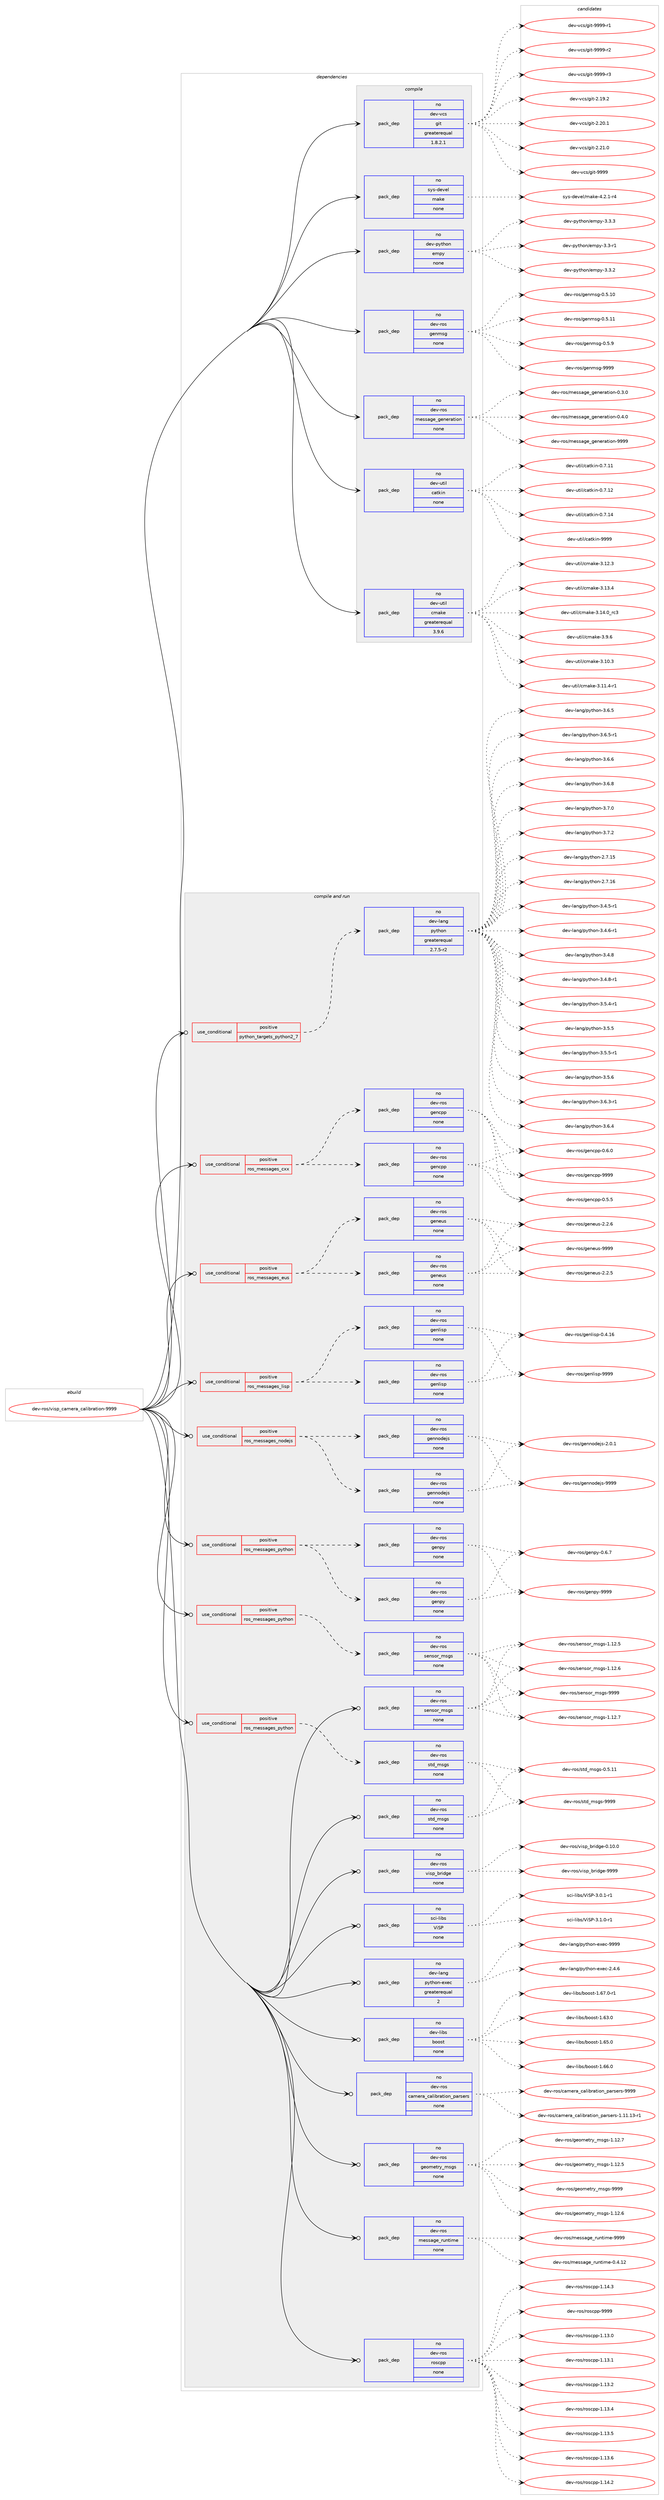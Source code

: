 digraph prolog {

# *************
# Graph options
# *************

newrank=true;
concentrate=true;
compound=true;
graph [rankdir=LR,fontname=Helvetica,fontsize=10,ranksep=1.5];#, ranksep=2.5, nodesep=0.2];
edge  [arrowhead=vee];
node  [fontname=Helvetica,fontsize=10];

# **********
# The ebuild
# **********

subgraph cluster_leftcol {
color=gray;
rank=same;
label=<<i>ebuild</i>>;
id [label="dev-ros/visp_camera_calibration-9999", color=red, width=4, href="../dev-ros/visp_camera_calibration-9999.svg"];
}

# ****************
# The dependencies
# ****************

subgraph cluster_midcol {
color=gray;
label=<<i>dependencies</i>>;
subgraph cluster_compile {
fillcolor="#eeeeee";
style=filled;
label=<<i>compile</i>>;
subgraph pack1062016 {
dependency1477286 [label=<<TABLE BORDER="0" CELLBORDER="1" CELLSPACING="0" CELLPADDING="4" WIDTH="220"><TR><TD ROWSPAN="6" CELLPADDING="30">pack_dep</TD></TR><TR><TD WIDTH="110">no</TD></TR><TR><TD>dev-python</TD></TR><TR><TD>empy</TD></TR><TR><TD>none</TD></TR><TR><TD></TD></TR></TABLE>>, shape=none, color=blue];
}
id:e -> dependency1477286:w [weight=20,style="solid",arrowhead="vee"];
subgraph pack1062017 {
dependency1477287 [label=<<TABLE BORDER="0" CELLBORDER="1" CELLSPACING="0" CELLPADDING="4" WIDTH="220"><TR><TD ROWSPAN="6" CELLPADDING="30">pack_dep</TD></TR><TR><TD WIDTH="110">no</TD></TR><TR><TD>dev-ros</TD></TR><TR><TD>genmsg</TD></TR><TR><TD>none</TD></TR><TR><TD></TD></TR></TABLE>>, shape=none, color=blue];
}
id:e -> dependency1477287:w [weight=20,style="solid",arrowhead="vee"];
subgraph pack1062018 {
dependency1477288 [label=<<TABLE BORDER="0" CELLBORDER="1" CELLSPACING="0" CELLPADDING="4" WIDTH="220"><TR><TD ROWSPAN="6" CELLPADDING="30">pack_dep</TD></TR><TR><TD WIDTH="110">no</TD></TR><TR><TD>dev-ros</TD></TR><TR><TD>message_generation</TD></TR><TR><TD>none</TD></TR><TR><TD></TD></TR></TABLE>>, shape=none, color=blue];
}
id:e -> dependency1477288:w [weight=20,style="solid",arrowhead="vee"];
subgraph pack1062019 {
dependency1477289 [label=<<TABLE BORDER="0" CELLBORDER="1" CELLSPACING="0" CELLPADDING="4" WIDTH="220"><TR><TD ROWSPAN="6" CELLPADDING="30">pack_dep</TD></TR><TR><TD WIDTH="110">no</TD></TR><TR><TD>dev-util</TD></TR><TR><TD>catkin</TD></TR><TR><TD>none</TD></TR><TR><TD></TD></TR></TABLE>>, shape=none, color=blue];
}
id:e -> dependency1477289:w [weight=20,style="solid",arrowhead="vee"];
subgraph pack1062020 {
dependency1477290 [label=<<TABLE BORDER="0" CELLBORDER="1" CELLSPACING="0" CELLPADDING="4" WIDTH="220"><TR><TD ROWSPAN="6" CELLPADDING="30">pack_dep</TD></TR><TR><TD WIDTH="110">no</TD></TR><TR><TD>dev-util</TD></TR><TR><TD>cmake</TD></TR><TR><TD>greaterequal</TD></TR><TR><TD>3.9.6</TD></TR></TABLE>>, shape=none, color=blue];
}
id:e -> dependency1477290:w [weight=20,style="solid",arrowhead="vee"];
subgraph pack1062021 {
dependency1477291 [label=<<TABLE BORDER="0" CELLBORDER="1" CELLSPACING="0" CELLPADDING="4" WIDTH="220"><TR><TD ROWSPAN="6" CELLPADDING="30">pack_dep</TD></TR><TR><TD WIDTH="110">no</TD></TR><TR><TD>dev-vcs</TD></TR><TR><TD>git</TD></TR><TR><TD>greaterequal</TD></TR><TR><TD>1.8.2.1</TD></TR></TABLE>>, shape=none, color=blue];
}
id:e -> dependency1477291:w [weight=20,style="solid",arrowhead="vee"];
subgraph pack1062022 {
dependency1477292 [label=<<TABLE BORDER="0" CELLBORDER="1" CELLSPACING="0" CELLPADDING="4" WIDTH="220"><TR><TD ROWSPAN="6" CELLPADDING="30">pack_dep</TD></TR><TR><TD WIDTH="110">no</TD></TR><TR><TD>sys-devel</TD></TR><TR><TD>make</TD></TR><TR><TD>none</TD></TR><TR><TD></TD></TR></TABLE>>, shape=none, color=blue];
}
id:e -> dependency1477292:w [weight=20,style="solid",arrowhead="vee"];
}
subgraph cluster_compileandrun {
fillcolor="#eeeeee";
style=filled;
label=<<i>compile and run</i>>;
subgraph cond391880 {
dependency1477293 [label=<<TABLE BORDER="0" CELLBORDER="1" CELLSPACING="0" CELLPADDING="4"><TR><TD ROWSPAN="3" CELLPADDING="10">use_conditional</TD></TR><TR><TD>positive</TD></TR><TR><TD>python_targets_python2_7</TD></TR></TABLE>>, shape=none, color=red];
subgraph pack1062023 {
dependency1477294 [label=<<TABLE BORDER="0" CELLBORDER="1" CELLSPACING="0" CELLPADDING="4" WIDTH="220"><TR><TD ROWSPAN="6" CELLPADDING="30">pack_dep</TD></TR><TR><TD WIDTH="110">no</TD></TR><TR><TD>dev-lang</TD></TR><TR><TD>python</TD></TR><TR><TD>greaterequal</TD></TR><TR><TD>2.7.5-r2</TD></TR></TABLE>>, shape=none, color=blue];
}
dependency1477293:e -> dependency1477294:w [weight=20,style="dashed",arrowhead="vee"];
}
id:e -> dependency1477293:w [weight=20,style="solid",arrowhead="odotvee"];
subgraph cond391881 {
dependency1477295 [label=<<TABLE BORDER="0" CELLBORDER="1" CELLSPACING="0" CELLPADDING="4"><TR><TD ROWSPAN="3" CELLPADDING="10">use_conditional</TD></TR><TR><TD>positive</TD></TR><TR><TD>ros_messages_cxx</TD></TR></TABLE>>, shape=none, color=red];
subgraph pack1062024 {
dependency1477296 [label=<<TABLE BORDER="0" CELLBORDER="1" CELLSPACING="0" CELLPADDING="4" WIDTH="220"><TR><TD ROWSPAN="6" CELLPADDING="30">pack_dep</TD></TR><TR><TD WIDTH="110">no</TD></TR><TR><TD>dev-ros</TD></TR><TR><TD>gencpp</TD></TR><TR><TD>none</TD></TR><TR><TD></TD></TR></TABLE>>, shape=none, color=blue];
}
dependency1477295:e -> dependency1477296:w [weight=20,style="dashed",arrowhead="vee"];
subgraph pack1062025 {
dependency1477297 [label=<<TABLE BORDER="0" CELLBORDER="1" CELLSPACING="0" CELLPADDING="4" WIDTH="220"><TR><TD ROWSPAN="6" CELLPADDING="30">pack_dep</TD></TR><TR><TD WIDTH="110">no</TD></TR><TR><TD>dev-ros</TD></TR><TR><TD>gencpp</TD></TR><TR><TD>none</TD></TR><TR><TD></TD></TR></TABLE>>, shape=none, color=blue];
}
dependency1477295:e -> dependency1477297:w [weight=20,style="dashed",arrowhead="vee"];
}
id:e -> dependency1477295:w [weight=20,style="solid",arrowhead="odotvee"];
subgraph cond391882 {
dependency1477298 [label=<<TABLE BORDER="0" CELLBORDER="1" CELLSPACING="0" CELLPADDING="4"><TR><TD ROWSPAN="3" CELLPADDING="10">use_conditional</TD></TR><TR><TD>positive</TD></TR><TR><TD>ros_messages_eus</TD></TR></TABLE>>, shape=none, color=red];
subgraph pack1062026 {
dependency1477299 [label=<<TABLE BORDER="0" CELLBORDER="1" CELLSPACING="0" CELLPADDING="4" WIDTH="220"><TR><TD ROWSPAN="6" CELLPADDING="30">pack_dep</TD></TR><TR><TD WIDTH="110">no</TD></TR><TR><TD>dev-ros</TD></TR><TR><TD>geneus</TD></TR><TR><TD>none</TD></TR><TR><TD></TD></TR></TABLE>>, shape=none, color=blue];
}
dependency1477298:e -> dependency1477299:w [weight=20,style="dashed",arrowhead="vee"];
subgraph pack1062027 {
dependency1477300 [label=<<TABLE BORDER="0" CELLBORDER="1" CELLSPACING="0" CELLPADDING="4" WIDTH="220"><TR><TD ROWSPAN="6" CELLPADDING="30">pack_dep</TD></TR><TR><TD WIDTH="110">no</TD></TR><TR><TD>dev-ros</TD></TR><TR><TD>geneus</TD></TR><TR><TD>none</TD></TR><TR><TD></TD></TR></TABLE>>, shape=none, color=blue];
}
dependency1477298:e -> dependency1477300:w [weight=20,style="dashed",arrowhead="vee"];
}
id:e -> dependency1477298:w [weight=20,style="solid",arrowhead="odotvee"];
subgraph cond391883 {
dependency1477301 [label=<<TABLE BORDER="0" CELLBORDER="1" CELLSPACING="0" CELLPADDING="4"><TR><TD ROWSPAN="3" CELLPADDING="10">use_conditional</TD></TR><TR><TD>positive</TD></TR><TR><TD>ros_messages_lisp</TD></TR></TABLE>>, shape=none, color=red];
subgraph pack1062028 {
dependency1477302 [label=<<TABLE BORDER="0" CELLBORDER="1" CELLSPACING="0" CELLPADDING="4" WIDTH="220"><TR><TD ROWSPAN="6" CELLPADDING="30">pack_dep</TD></TR><TR><TD WIDTH="110">no</TD></TR><TR><TD>dev-ros</TD></TR><TR><TD>genlisp</TD></TR><TR><TD>none</TD></TR><TR><TD></TD></TR></TABLE>>, shape=none, color=blue];
}
dependency1477301:e -> dependency1477302:w [weight=20,style="dashed",arrowhead="vee"];
subgraph pack1062029 {
dependency1477303 [label=<<TABLE BORDER="0" CELLBORDER="1" CELLSPACING="0" CELLPADDING="4" WIDTH="220"><TR><TD ROWSPAN="6" CELLPADDING="30">pack_dep</TD></TR><TR><TD WIDTH="110">no</TD></TR><TR><TD>dev-ros</TD></TR><TR><TD>genlisp</TD></TR><TR><TD>none</TD></TR><TR><TD></TD></TR></TABLE>>, shape=none, color=blue];
}
dependency1477301:e -> dependency1477303:w [weight=20,style="dashed",arrowhead="vee"];
}
id:e -> dependency1477301:w [weight=20,style="solid",arrowhead="odotvee"];
subgraph cond391884 {
dependency1477304 [label=<<TABLE BORDER="0" CELLBORDER="1" CELLSPACING="0" CELLPADDING="4"><TR><TD ROWSPAN="3" CELLPADDING="10">use_conditional</TD></TR><TR><TD>positive</TD></TR><TR><TD>ros_messages_nodejs</TD></TR></TABLE>>, shape=none, color=red];
subgraph pack1062030 {
dependency1477305 [label=<<TABLE BORDER="0" CELLBORDER="1" CELLSPACING="0" CELLPADDING="4" WIDTH="220"><TR><TD ROWSPAN="6" CELLPADDING="30">pack_dep</TD></TR><TR><TD WIDTH="110">no</TD></TR><TR><TD>dev-ros</TD></TR><TR><TD>gennodejs</TD></TR><TR><TD>none</TD></TR><TR><TD></TD></TR></TABLE>>, shape=none, color=blue];
}
dependency1477304:e -> dependency1477305:w [weight=20,style="dashed",arrowhead="vee"];
subgraph pack1062031 {
dependency1477306 [label=<<TABLE BORDER="0" CELLBORDER="1" CELLSPACING="0" CELLPADDING="4" WIDTH="220"><TR><TD ROWSPAN="6" CELLPADDING="30">pack_dep</TD></TR><TR><TD WIDTH="110">no</TD></TR><TR><TD>dev-ros</TD></TR><TR><TD>gennodejs</TD></TR><TR><TD>none</TD></TR><TR><TD></TD></TR></TABLE>>, shape=none, color=blue];
}
dependency1477304:e -> dependency1477306:w [weight=20,style="dashed",arrowhead="vee"];
}
id:e -> dependency1477304:w [weight=20,style="solid",arrowhead="odotvee"];
subgraph cond391885 {
dependency1477307 [label=<<TABLE BORDER="0" CELLBORDER="1" CELLSPACING="0" CELLPADDING="4"><TR><TD ROWSPAN="3" CELLPADDING="10">use_conditional</TD></TR><TR><TD>positive</TD></TR><TR><TD>ros_messages_python</TD></TR></TABLE>>, shape=none, color=red];
subgraph pack1062032 {
dependency1477308 [label=<<TABLE BORDER="0" CELLBORDER="1" CELLSPACING="0" CELLPADDING="4" WIDTH="220"><TR><TD ROWSPAN="6" CELLPADDING="30">pack_dep</TD></TR><TR><TD WIDTH="110">no</TD></TR><TR><TD>dev-ros</TD></TR><TR><TD>genpy</TD></TR><TR><TD>none</TD></TR><TR><TD></TD></TR></TABLE>>, shape=none, color=blue];
}
dependency1477307:e -> dependency1477308:w [weight=20,style="dashed",arrowhead="vee"];
subgraph pack1062033 {
dependency1477309 [label=<<TABLE BORDER="0" CELLBORDER="1" CELLSPACING="0" CELLPADDING="4" WIDTH="220"><TR><TD ROWSPAN="6" CELLPADDING="30">pack_dep</TD></TR><TR><TD WIDTH="110">no</TD></TR><TR><TD>dev-ros</TD></TR><TR><TD>genpy</TD></TR><TR><TD>none</TD></TR><TR><TD></TD></TR></TABLE>>, shape=none, color=blue];
}
dependency1477307:e -> dependency1477309:w [weight=20,style="dashed",arrowhead="vee"];
}
id:e -> dependency1477307:w [weight=20,style="solid",arrowhead="odotvee"];
subgraph cond391886 {
dependency1477310 [label=<<TABLE BORDER="0" CELLBORDER="1" CELLSPACING="0" CELLPADDING="4"><TR><TD ROWSPAN="3" CELLPADDING="10">use_conditional</TD></TR><TR><TD>positive</TD></TR><TR><TD>ros_messages_python</TD></TR></TABLE>>, shape=none, color=red];
subgraph pack1062034 {
dependency1477311 [label=<<TABLE BORDER="0" CELLBORDER="1" CELLSPACING="0" CELLPADDING="4" WIDTH="220"><TR><TD ROWSPAN="6" CELLPADDING="30">pack_dep</TD></TR><TR><TD WIDTH="110">no</TD></TR><TR><TD>dev-ros</TD></TR><TR><TD>sensor_msgs</TD></TR><TR><TD>none</TD></TR><TR><TD></TD></TR></TABLE>>, shape=none, color=blue];
}
dependency1477310:e -> dependency1477311:w [weight=20,style="dashed",arrowhead="vee"];
}
id:e -> dependency1477310:w [weight=20,style="solid",arrowhead="odotvee"];
subgraph cond391887 {
dependency1477312 [label=<<TABLE BORDER="0" CELLBORDER="1" CELLSPACING="0" CELLPADDING="4"><TR><TD ROWSPAN="3" CELLPADDING="10">use_conditional</TD></TR><TR><TD>positive</TD></TR><TR><TD>ros_messages_python</TD></TR></TABLE>>, shape=none, color=red];
subgraph pack1062035 {
dependency1477313 [label=<<TABLE BORDER="0" CELLBORDER="1" CELLSPACING="0" CELLPADDING="4" WIDTH="220"><TR><TD ROWSPAN="6" CELLPADDING="30">pack_dep</TD></TR><TR><TD WIDTH="110">no</TD></TR><TR><TD>dev-ros</TD></TR><TR><TD>std_msgs</TD></TR><TR><TD>none</TD></TR><TR><TD></TD></TR></TABLE>>, shape=none, color=blue];
}
dependency1477312:e -> dependency1477313:w [weight=20,style="dashed",arrowhead="vee"];
}
id:e -> dependency1477312:w [weight=20,style="solid",arrowhead="odotvee"];
subgraph pack1062036 {
dependency1477314 [label=<<TABLE BORDER="0" CELLBORDER="1" CELLSPACING="0" CELLPADDING="4" WIDTH="220"><TR><TD ROWSPAN="6" CELLPADDING="30">pack_dep</TD></TR><TR><TD WIDTH="110">no</TD></TR><TR><TD>dev-lang</TD></TR><TR><TD>python-exec</TD></TR><TR><TD>greaterequal</TD></TR><TR><TD>2</TD></TR></TABLE>>, shape=none, color=blue];
}
id:e -> dependency1477314:w [weight=20,style="solid",arrowhead="odotvee"];
subgraph pack1062037 {
dependency1477315 [label=<<TABLE BORDER="0" CELLBORDER="1" CELLSPACING="0" CELLPADDING="4" WIDTH="220"><TR><TD ROWSPAN="6" CELLPADDING="30">pack_dep</TD></TR><TR><TD WIDTH="110">no</TD></TR><TR><TD>dev-libs</TD></TR><TR><TD>boost</TD></TR><TR><TD>none</TD></TR><TR><TD></TD></TR></TABLE>>, shape=none, color=blue];
}
id:e -> dependency1477315:w [weight=20,style="solid",arrowhead="odotvee"];
subgraph pack1062038 {
dependency1477316 [label=<<TABLE BORDER="0" CELLBORDER="1" CELLSPACING="0" CELLPADDING="4" WIDTH="220"><TR><TD ROWSPAN="6" CELLPADDING="30">pack_dep</TD></TR><TR><TD WIDTH="110">no</TD></TR><TR><TD>dev-ros</TD></TR><TR><TD>camera_calibration_parsers</TD></TR><TR><TD>none</TD></TR><TR><TD></TD></TR></TABLE>>, shape=none, color=blue];
}
id:e -> dependency1477316:w [weight=20,style="solid",arrowhead="odotvee"];
subgraph pack1062039 {
dependency1477317 [label=<<TABLE BORDER="0" CELLBORDER="1" CELLSPACING="0" CELLPADDING="4" WIDTH="220"><TR><TD ROWSPAN="6" CELLPADDING="30">pack_dep</TD></TR><TR><TD WIDTH="110">no</TD></TR><TR><TD>dev-ros</TD></TR><TR><TD>geometry_msgs</TD></TR><TR><TD>none</TD></TR><TR><TD></TD></TR></TABLE>>, shape=none, color=blue];
}
id:e -> dependency1477317:w [weight=20,style="solid",arrowhead="odotvee"];
subgraph pack1062040 {
dependency1477318 [label=<<TABLE BORDER="0" CELLBORDER="1" CELLSPACING="0" CELLPADDING="4" WIDTH="220"><TR><TD ROWSPAN="6" CELLPADDING="30">pack_dep</TD></TR><TR><TD WIDTH="110">no</TD></TR><TR><TD>dev-ros</TD></TR><TR><TD>message_runtime</TD></TR><TR><TD>none</TD></TR><TR><TD></TD></TR></TABLE>>, shape=none, color=blue];
}
id:e -> dependency1477318:w [weight=20,style="solid",arrowhead="odotvee"];
subgraph pack1062041 {
dependency1477319 [label=<<TABLE BORDER="0" CELLBORDER="1" CELLSPACING="0" CELLPADDING="4" WIDTH="220"><TR><TD ROWSPAN="6" CELLPADDING="30">pack_dep</TD></TR><TR><TD WIDTH="110">no</TD></TR><TR><TD>dev-ros</TD></TR><TR><TD>roscpp</TD></TR><TR><TD>none</TD></TR><TR><TD></TD></TR></TABLE>>, shape=none, color=blue];
}
id:e -> dependency1477319:w [weight=20,style="solid",arrowhead="odotvee"];
subgraph pack1062042 {
dependency1477320 [label=<<TABLE BORDER="0" CELLBORDER="1" CELLSPACING="0" CELLPADDING="4" WIDTH="220"><TR><TD ROWSPAN="6" CELLPADDING="30">pack_dep</TD></TR><TR><TD WIDTH="110">no</TD></TR><TR><TD>dev-ros</TD></TR><TR><TD>sensor_msgs</TD></TR><TR><TD>none</TD></TR><TR><TD></TD></TR></TABLE>>, shape=none, color=blue];
}
id:e -> dependency1477320:w [weight=20,style="solid",arrowhead="odotvee"];
subgraph pack1062043 {
dependency1477321 [label=<<TABLE BORDER="0" CELLBORDER="1" CELLSPACING="0" CELLPADDING="4" WIDTH="220"><TR><TD ROWSPAN="6" CELLPADDING="30">pack_dep</TD></TR><TR><TD WIDTH="110">no</TD></TR><TR><TD>dev-ros</TD></TR><TR><TD>std_msgs</TD></TR><TR><TD>none</TD></TR><TR><TD></TD></TR></TABLE>>, shape=none, color=blue];
}
id:e -> dependency1477321:w [weight=20,style="solid",arrowhead="odotvee"];
subgraph pack1062044 {
dependency1477322 [label=<<TABLE BORDER="0" CELLBORDER="1" CELLSPACING="0" CELLPADDING="4" WIDTH="220"><TR><TD ROWSPAN="6" CELLPADDING="30">pack_dep</TD></TR><TR><TD WIDTH="110">no</TD></TR><TR><TD>dev-ros</TD></TR><TR><TD>visp_bridge</TD></TR><TR><TD>none</TD></TR><TR><TD></TD></TR></TABLE>>, shape=none, color=blue];
}
id:e -> dependency1477322:w [weight=20,style="solid",arrowhead="odotvee"];
subgraph pack1062045 {
dependency1477323 [label=<<TABLE BORDER="0" CELLBORDER="1" CELLSPACING="0" CELLPADDING="4" WIDTH="220"><TR><TD ROWSPAN="6" CELLPADDING="30">pack_dep</TD></TR><TR><TD WIDTH="110">no</TD></TR><TR><TD>sci-libs</TD></TR><TR><TD>ViSP</TD></TR><TR><TD>none</TD></TR><TR><TD></TD></TR></TABLE>>, shape=none, color=blue];
}
id:e -> dependency1477323:w [weight=20,style="solid",arrowhead="odotvee"];
}
subgraph cluster_run {
fillcolor="#eeeeee";
style=filled;
label=<<i>run</i>>;
}
}

# **************
# The candidates
# **************

subgraph cluster_choices {
rank=same;
color=gray;
label=<<i>candidates</i>>;

subgraph choice1062016 {
color=black;
nodesep=1;
choice1001011184511212111610411111047101109112121455146514511449 [label="dev-python/empy-3.3-r1", color=red, width=4,href="../dev-python/empy-3.3-r1.svg"];
choice1001011184511212111610411111047101109112121455146514650 [label="dev-python/empy-3.3.2", color=red, width=4,href="../dev-python/empy-3.3.2.svg"];
choice1001011184511212111610411111047101109112121455146514651 [label="dev-python/empy-3.3.3", color=red, width=4,href="../dev-python/empy-3.3.3.svg"];
dependency1477286:e -> choice1001011184511212111610411111047101109112121455146514511449:w [style=dotted,weight="100"];
dependency1477286:e -> choice1001011184511212111610411111047101109112121455146514650:w [style=dotted,weight="100"];
dependency1477286:e -> choice1001011184511212111610411111047101109112121455146514651:w [style=dotted,weight="100"];
}
subgraph choice1062017 {
color=black;
nodesep=1;
choice100101118451141111154710310111010911510345484653464948 [label="dev-ros/genmsg-0.5.10", color=red, width=4,href="../dev-ros/genmsg-0.5.10.svg"];
choice100101118451141111154710310111010911510345484653464949 [label="dev-ros/genmsg-0.5.11", color=red, width=4,href="../dev-ros/genmsg-0.5.11.svg"];
choice1001011184511411111547103101110109115103454846534657 [label="dev-ros/genmsg-0.5.9", color=red, width=4,href="../dev-ros/genmsg-0.5.9.svg"];
choice10010111845114111115471031011101091151034557575757 [label="dev-ros/genmsg-9999", color=red, width=4,href="../dev-ros/genmsg-9999.svg"];
dependency1477287:e -> choice100101118451141111154710310111010911510345484653464948:w [style=dotted,weight="100"];
dependency1477287:e -> choice100101118451141111154710310111010911510345484653464949:w [style=dotted,weight="100"];
dependency1477287:e -> choice1001011184511411111547103101110109115103454846534657:w [style=dotted,weight="100"];
dependency1477287:e -> choice10010111845114111115471031011101091151034557575757:w [style=dotted,weight="100"];
}
subgraph choice1062018 {
color=black;
nodesep=1;
choice1001011184511411111547109101115115971031019510310111010111497116105111110454846514648 [label="dev-ros/message_generation-0.3.0", color=red, width=4,href="../dev-ros/message_generation-0.3.0.svg"];
choice1001011184511411111547109101115115971031019510310111010111497116105111110454846524648 [label="dev-ros/message_generation-0.4.0", color=red, width=4,href="../dev-ros/message_generation-0.4.0.svg"];
choice10010111845114111115471091011151159710310195103101110101114971161051111104557575757 [label="dev-ros/message_generation-9999", color=red, width=4,href="../dev-ros/message_generation-9999.svg"];
dependency1477288:e -> choice1001011184511411111547109101115115971031019510310111010111497116105111110454846514648:w [style=dotted,weight="100"];
dependency1477288:e -> choice1001011184511411111547109101115115971031019510310111010111497116105111110454846524648:w [style=dotted,weight="100"];
dependency1477288:e -> choice10010111845114111115471091011151159710310195103101110101114971161051111104557575757:w [style=dotted,weight="100"];
}
subgraph choice1062019 {
color=black;
nodesep=1;
choice1001011184511711610510847999711610710511045484655464949 [label="dev-util/catkin-0.7.11", color=red, width=4,href="../dev-util/catkin-0.7.11.svg"];
choice1001011184511711610510847999711610710511045484655464950 [label="dev-util/catkin-0.7.12", color=red, width=4,href="../dev-util/catkin-0.7.12.svg"];
choice1001011184511711610510847999711610710511045484655464952 [label="dev-util/catkin-0.7.14", color=red, width=4,href="../dev-util/catkin-0.7.14.svg"];
choice100101118451171161051084799971161071051104557575757 [label="dev-util/catkin-9999", color=red, width=4,href="../dev-util/catkin-9999.svg"];
dependency1477289:e -> choice1001011184511711610510847999711610710511045484655464949:w [style=dotted,weight="100"];
dependency1477289:e -> choice1001011184511711610510847999711610710511045484655464950:w [style=dotted,weight="100"];
dependency1477289:e -> choice1001011184511711610510847999711610710511045484655464952:w [style=dotted,weight="100"];
dependency1477289:e -> choice100101118451171161051084799971161071051104557575757:w [style=dotted,weight="100"];
}
subgraph choice1062020 {
color=black;
nodesep=1;
choice1001011184511711610510847991099710710145514649484651 [label="dev-util/cmake-3.10.3", color=red, width=4,href="../dev-util/cmake-3.10.3.svg"];
choice10010111845117116105108479910997107101455146494946524511449 [label="dev-util/cmake-3.11.4-r1", color=red, width=4,href="../dev-util/cmake-3.11.4-r1.svg"];
choice1001011184511711610510847991099710710145514649504651 [label="dev-util/cmake-3.12.3", color=red, width=4,href="../dev-util/cmake-3.12.3.svg"];
choice1001011184511711610510847991099710710145514649514652 [label="dev-util/cmake-3.13.4", color=red, width=4,href="../dev-util/cmake-3.13.4.svg"];
choice1001011184511711610510847991099710710145514649524648951149951 [label="dev-util/cmake-3.14.0_rc3", color=red, width=4,href="../dev-util/cmake-3.14.0_rc3.svg"];
choice10010111845117116105108479910997107101455146574654 [label="dev-util/cmake-3.9.6", color=red, width=4,href="../dev-util/cmake-3.9.6.svg"];
dependency1477290:e -> choice1001011184511711610510847991099710710145514649484651:w [style=dotted,weight="100"];
dependency1477290:e -> choice10010111845117116105108479910997107101455146494946524511449:w [style=dotted,weight="100"];
dependency1477290:e -> choice1001011184511711610510847991099710710145514649504651:w [style=dotted,weight="100"];
dependency1477290:e -> choice1001011184511711610510847991099710710145514649514652:w [style=dotted,weight="100"];
dependency1477290:e -> choice1001011184511711610510847991099710710145514649524648951149951:w [style=dotted,weight="100"];
dependency1477290:e -> choice10010111845117116105108479910997107101455146574654:w [style=dotted,weight="100"];
}
subgraph choice1062021 {
color=black;
nodesep=1;
choice10010111845118991154710310511645504649574650 [label="dev-vcs/git-2.19.2", color=red, width=4,href="../dev-vcs/git-2.19.2.svg"];
choice10010111845118991154710310511645504650484649 [label="dev-vcs/git-2.20.1", color=red, width=4,href="../dev-vcs/git-2.20.1.svg"];
choice10010111845118991154710310511645504650494648 [label="dev-vcs/git-2.21.0", color=red, width=4,href="../dev-vcs/git-2.21.0.svg"];
choice1001011184511899115471031051164557575757 [label="dev-vcs/git-9999", color=red, width=4,href="../dev-vcs/git-9999.svg"];
choice10010111845118991154710310511645575757574511449 [label="dev-vcs/git-9999-r1", color=red, width=4,href="../dev-vcs/git-9999-r1.svg"];
choice10010111845118991154710310511645575757574511450 [label="dev-vcs/git-9999-r2", color=red, width=4,href="../dev-vcs/git-9999-r2.svg"];
choice10010111845118991154710310511645575757574511451 [label="dev-vcs/git-9999-r3", color=red, width=4,href="../dev-vcs/git-9999-r3.svg"];
dependency1477291:e -> choice10010111845118991154710310511645504649574650:w [style=dotted,weight="100"];
dependency1477291:e -> choice10010111845118991154710310511645504650484649:w [style=dotted,weight="100"];
dependency1477291:e -> choice10010111845118991154710310511645504650494648:w [style=dotted,weight="100"];
dependency1477291:e -> choice1001011184511899115471031051164557575757:w [style=dotted,weight="100"];
dependency1477291:e -> choice10010111845118991154710310511645575757574511449:w [style=dotted,weight="100"];
dependency1477291:e -> choice10010111845118991154710310511645575757574511450:w [style=dotted,weight="100"];
dependency1477291:e -> choice10010111845118991154710310511645575757574511451:w [style=dotted,weight="100"];
}
subgraph choice1062022 {
color=black;
nodesep=1;
choice1151211154510010111810110847109971071014552465046494511452 [label="sys-devel/make-4.2.1-r4", color=red, width=4,href="../sys-devel/make-4.2.1-r4.svg"];
dependency1477292:e -> choice1151211154510010111810110847109971071014552465046494511452:w [style=dotted,weight="100"];
}
subgraph choice1062023 {
color=black;
nodesep=1;
choice10010111845108971101034711212111610411111045504655464953 [label="dev-lang/python-2.7.15", color=red, width=4,href="../dev-lang/python-2.7.15.svg"];
choice10010111845108971101034711212111610411111045504655464954 [label="dev-lang/python-2.7.16", color=red, width=4,href="../dev-lang/python-2.7.16.svg"];
choice1001011184510897110103471121211161041111104551465246534511449 [label="dev-lang/python-3.4.5-r1", color=red, width=4,href="../dev-lang/python-3.4.5-r1.svg"];
choice1001011184510897110103471121211161041111104551465246544511449 [label="dev-lang/python-3.4.6-r1", color=red, width=4,href="../dev-lang/python-3.4.6-r1.svg"];
choice100101118451089711010347112121116104111110455146524656 [label="dev-lang/python-3.4.8", color=red, width=4,href="../dev-lang/python-3.4.8.svg"];
choice1001011184510897110103471121211161041111104551465246564511449 [label="dev-lang/python-3.4.8-r1", color=red, width=4,href="../dev-lang/python-3.4.8-r1.svg"];
choice1001011184510897110103471121211161041111104551465346524511449 [label="dev-lang/python-3.5.4-r1", color=red, width=4,href="../dev-lang/python-3.5.4-r1.svg"];
choice100101118451089711010347112121116104111110455146534653 [label="dev-lang/python-3.5.5", color=red, width=4,href="../dev-lang/python-3.5.5.svg"];
choice1001011184510897110103471121211161041111104551465346534511449 [label="dev-lang/python-3.5.5-r1", color=red, width=4,href="../dev-lang/python-3.5.5-r1.svg"];
choice100101118451089711010347112121116104111110455146534654 [label="dev-lang/python-3.5.6", color=red, width=4,href="../dev-lang/python-3.5.6.svg"];
choice1001011184510897110103471121211161041111104551465446514511449 [label="dev-lang/python-3.6.3-r1", color=red, width=4,href="../dev-lang/python-3.6.3-r1.svg"];
choice100101118451089711010347112121116104111110455146544652 [label="dev-lang/python-3.6.4", color=red, width=4,href="../dev-lang/python-3.6.4.svg"];
choice100101118451089711010347112121116104111110455146544653 [label="dev-lang/python-3.6.5", color=red, width=4,href="../dev-lang/python-3.6.5.svg"];
choice1001011184510897110103471121211161041111104551465446534511449 [label="dev-lang/python-3.6.5-r1", color=red, width=4,href="../dev-lang/python-3.6.5-r1.svg"];
choice100101118451089711010347112121116104111110455146544654 [label="dev-lang/python-3.6.6", color=red, width=4,href="../dev-lang/python-3.6.6.svg"];
choice100101118451089711010347112121116104111110455146544656 [label="dev-lang/python-3.6.8", color=red, width=4,href="../dev-lang/python-3.6.8.svg"];
choice100101118451089711010347112121116104111110455146554648 [label="dev-lang/python-3.7.0", color=red, width=4,href="../dev-lang/python-3.7.0.svg"];
choice100101118451089711010347112121116104111110455146554650 [label="dev-lang/python-3.7.2", color=red, width=4,href="../dev-lang/python-3.7.2.svg"];
dependency1477294:e -> choice10010111845108971101034711212111610411111045504655464953:w [style=dotted,weight="100"];
dependency1477294:e -> choice10010111845108971101034711212111610411111045504655464954:w [style=dotted,weight="100"];
dependency1477294:e -> choice1001011184510897110103471121211161041111104551465246534511449:w [style=dotted,weight="100"];
dependency1477294:e -> choice1001011184510897110103471121211161041111104551465246544511449:w [style=dotted,weight="100"];
dependency1477294:e -> choice100101118451089711010347112121116104111110455146524656:w [style=dotted,weight="100"];
dependency1477294:e -> choice1001011184510897110103471121211161041111104551465246564511449:w [style=dotted,weight="100"];
dependency1477294:e -> choice1001011184510897110103471121211161041111104551465346524511449:w [style=dotted,weight="100"];
dependency1477294:e -> choice100101118451089711010347112121116104111110455146534653:w [style=dotted,weight="100"];
dependency1477294:e -> choice1001011184510897110103471121211161041111104551465346534511449:w [style=dotted,weight="100"];
dependency1477294:e -> choice100101118451089711010347112121116104111110455146534654:w [style=dotted,weight="100"];
dependency1477294:e -> choice1001011184510897110103471121211161041111104551465446514511449:w [style=dotted,weight="100"];
dependency1477294:e -> choice100101118451089711010347112121116104111110455146544652:w [style=dotted,weight="100"];
dependency1477294:e -> choice100101118451089711010347112121116104111110455146544653:w [style=dotted,weight="100"];
dependency1477294:e -> choice1001011184510897110103471121211161041111104551465446534511449:w [style=dotted,weight="100"];
dependency1477294:e -> choice100101118451089711010347112121116104111110455146544654:w [style=dotted,weight="100"];
dependency1477294:e -> choice100101118451089711010347112121116104111110455146544656:w [style=dotted,weight="100"];
dependency1477294:e -> choice100101118451089711010347112121116104111110455146554648:w [style=dotted,weight="100"];
dependency1477294:e -> choice100101118451089711010347112121116104111110455146554650:w [style=dotted,weight="100"];
}
subgraph choice1062024 {
color=black;
nodesep=1;
choice100101118451141111154710310111099112112454846534653 [label="dev-ros/gencpp-0.5.5", color=red, width=4,href="../dev-ros/gencpp-0.5.5.svg"];
choice100101118451141111154710310111099112112454846544648 [label="dev-ros/gencpp-0.6.0", color=red, width=4,href="../dev-ros/gencpp-0.6.0.svg"];
choice1001011184511411111547103101110991121124557575757 [label="dev-ros/gencpp-9999", color=red, width=4,href="../dev-ros/gencpp-9999.svg"];
dependency1477296:e -> choice100101118451141111154710310111099112112454846534653:w [style=dotted,weight="100"];
dependency1477296:e -> choice100101118451141111154710310111099112112454846544648:w [style=dotted,weight="100"];
dependency1477296:e -> choice1001011184511411111547103101110991121124557575757:w [style=dotted,weight="100"];
}
subgraph choice1062025 {
color=black;
nodesep=1;
choice100101118451141111154710310111099112112454846534653 [label="dev-ros/gencpp-0.5.5", color=red, width=4,href="../dev-ros/gencpp-0.5.5.svg"];
choice100101118451141111154710310111099112112454846544648 [label="dev-ros/gencpp-0.6.0", color=red, width=4,href="../dev-ros/gencpp-0.6.0.svg"];
choice1001011184511411111547103101110991121124557575757 [label="dev-ros/gencpp-9999", color=red, width=4,href="../dev-ros/gencpp-9999.svg"];
dependency1477297:e -> choice100101118451141111154710310111099112112454846534653:w [style=dotted,weight="100"];
dependency1477297:e -> choice100101118451141111154710310111099112112454846544648:w [style=dotted,weight="100"];
dependency1477297:e -> choice1001011184511411111547103101110991121124557575757:w [style=dotted,weight="100"];
}
subgraph choice1062026 {
color=black;
nodesep=1;
choice1001011184511411111547103101110101117115455046504653 [label="dev-ros/geneus-2.2.5", color=red, width=4,href="../dev-ros/geneus-2.2.5.svg"];
choice1001011184511411111547103101110101117115455046504654 [label="dev-ros/geneus-2.2.6", color=red, width=4,href="../dev-ros/geneus-2.2.6.svg"];
choice10010111845114111115471031011101011171154557575757 [label="dev-ros/geneus-9999", color=red, width=4,href="../dev-ros/geneus-9999.svg"];
dependency1477299:e -> choice1001011184511411111547103101110101117115455046504653:w [style=dotted,weight="100"];
dependency1477299:e -> choice1001011184511411111547103101110101117115455046504654:w [style=dotted,weight="100"];
dependency1477299:e -> choice10010111845114111115471031011101011171154557575757:w [style=dotted,weight="100"];
}
subgraph choice1062027 {
color=black;
nodesep=1;
choice1001011184511411111547103101110101117115455046504653 [label="dev-ros/geneus-2.2.5", color=red, width=4,href="../dev-ros/geneus-2.2.5.svg"];
choice1001011184511411111547103101110101117115455046504654 [label="dev-ros/geneus-2.2.6", color=red, width=4,href="../dev-ros/geneus-2.2.6.svg"];
choice10010111845114111115471031011101011171154557575757 [label="dev-ros/geneus-9999", color=red, width=4,href="../dev-ros/geneus-9999.svg"];
dependency1477300:e -> choice1001011184511411111547103101110101117115455046504653:w [style=dotted,weight="100"];
dependency1477300:e -> choice1001011184511411111547103101110101117115455046504654:w [style=dotted,weight="100"];
dependency1477300:e -> choice10010111845114111115471031011101011171154557575757:w [style=dotted,weight="100"];
}
subgraph choice1062028 {
color=black;
nodesep=1;
choice100101118451141111154710310111010810511511245484652464954 [label="dev-ros/genlisp-0.4.16", color=red, width=4,href="../dev-ros/genlisp-0.4.16.svg"];
choice10010111845114111115471031011101081051151124557575757 [label="dev-ros/genlisp-9999", color=red, width=4,href="../dev-ros/genlisp-9999.svg"];
dependency1477302:e -> choice100101118451141111154710310111010810511511245484652464954:w [style=dotted,weight="100"];
dependency1477302:e -> choice10010111845114111115471031011101081051151124557575757:w [style=dotted,weight="100"];
}
subgraph choice1062029 {
color=black;
nodesep=1;
choice100101118451141111154710310111010810511511245484652464954 [label="dev-ros/genlisp-0.4.16", color=red, width=4,href="../dev-ros/genlisp-0.4.16.svg"];
choice10010111845114111115471031011101081051151124557575757 [label="dev-ros/genlisp-9999", color=red, width=4,href="../dev-ros/genlisp-9999.svg"];
dependency1477303:e -> choice100101118451141111154710310111010810511511245484652464954:w [style=dotted,weight="100"];
dependency1477303:e -> choice10010111845114111115471031011101081051151124557575757:w [style=dotted,weight="100"];
}
subgraph choice1062030 {
color=black;
nodesep=1;
choice1001011184511411111547103101110110111100101106115455046484649 [label="dev-ros/gennodejs-2.0.1", color=red, width=4,href="../dev-ros/gennodejs-2.0.1.svg"];
choice10010111845114111115471031011101101111001011061154557575757 [label="dev-ros/gennodejs-9999", color=red, width=4,href="../dev-ros/gennodejs-9999.svg"];
dependency1477305:e -> choice1001011184511411111547103101110110111100101106115455046484649:w [style=dotted,weight="100"];
dependency1477305:e -> choice10010111845114111115471031011101101111001011061154557575757:w [style=dotted,weight="100"];
}
subgraph choice1062031 {
color=black;
nodesep=1;
choice1001011184511411111547103101110110111100101106115455046484649 [label="dev-ros/gennodejs-2.0.1", color=red, width=4,href="../dev-ros/gennodejs-2.0.1.svg"];
choice10010111845114111115471031011101101111001011061154557575757 [label="dev-ros/gennodejs-9999", color=red, width=4,href="../dev-ros/gennodejs-9999.svg"];
dependency1477306:e -> choice1001011184511411111547103101110110111100101106115455046484649:w [style=dotted,weight="100"];
dependency1477306:e -> choice10010111845114111115471031011101101111001011061154557575757:w [style=dotted,weight="100"];
}
subgraph choice1062032 {
color=black;
nodesep=1;
choice1001011184511411111547103101110112121454846544655 [label="dev-ros/genpy-0.6.7", color=red, width=4,href="../dev-ros/genpy-0.6.7.svg"];
choice10010111845114111115471031011101121214557575757 [label="dev-ros/genpy-9999", color=red, width=4,href="../dev-ros/genpy-9999.svg"];
dependency1477308:e -> choice1001011184511411111547103101110112121454846544655:w [style=dotted,weight="100"];
dependency1477308:e -> choice10010111845114111115471031011101121214557575757:w [style=dotted,weight="100"];
}
subgraph choice1062033 {
color=black;
nodesep=1;
choice1001011184511411111547103101110112121454846544655 [label="dev-ros/genpy-0.6.7", color=red, width=4,href="../dev-ros/genpy-0.6.7.svg"];
choice10010111845114111115471031011101121214557575757 [label="dev-ros/genpy-9999", color=red, width=4,href="../dev-ros/genpy-9999.svg"];
dependency1477309:e -> choice1001011184511411111547103101110112121454846544655:w [style=dotted,weight="100"];
dependency1477309:e -> choice10010111845114111115471031011101121214557575757:w [style=dotted,weight="100"];
}
subgraph choice1062034 {
color=black;
nodesep=1;
choice10010111845114111115471151011101151111149510911510311545494649504653 [label="dev-ros/sensor_msgs-1.12.5", color=red, width=4,href="../dev-ros/sensor_msgs-1.12.5.svg"];
choice10010111845114111115471151011101151111149510911510311545494649504654 [label="dev-ros/sensor_msgs-1.12.6", color=red, width=4,href="../dev-ros/sensor_msgs-1.12.6.svg"];
choice10010111845114111115471151011101151111149510911510311545494649504655 [label="dev-ros/sensor_msgs-1.12.7", color=red, width=4,href="../dev-ros/sensor_msgs-1.12.7.svg"];
choice1001011184511411111547115101110115111114951091151031154557575757 [label="dev-ros/sensor_msgs-9999", color=red, width=4,href="../dev-ros/sensor_msgs-9999.svg"];
dependency1477311:e -> choice10010111845114111115471151011101151111149510911510311545494649504653:w [style=dotted,weight="100"];
dependency1477311:e -> choice10010111845114111115471151011101151111149510911510311545494649504654:w [style=dotted,weight="100"];
dependency1477311:e -> choice10010111845114111115471151011101151111149510911510311545494649504655:w [style=dotted,weight="100"];
dependency1477311:e -> choice1001011184511411111547115101110115111114951091151031154557575757:w [style=dotted,weight="100"];
}
subgraph choice1062035 {
color=black;
nodesep=1;
choice10010111845114111115471151161009510911510311545484653464949 [label="dev-ros/std_msgs-0.5.11", color=red, width=4,href="../dev-ros/std_msgs-0.5.11.svg"];
choice1001011184511411111547115116100951091151031154557575757 [label="dev-ros/std_msgs-9999", color=red, width=4,href="../dev-ros/std_msgs-9999.svg"];
dependency1477313:e -> choice10010111845114111115471151161009510911510311545484653464949:w [style=dotted,weight="100"];
dependency1477313:e -> choice1001011184511411111547115116100951091151031154557575757:w [style=dotted,weight="100"];
}
subgraph choice1062036 {
color=black;
nodesep=1;
choice1001011184510897110103471121211161041111104510112010199455046524654 [label="dev-lang/python-exec-2.4.6", color=red, width=4,href="../dev-lang/python-exec-2.4.6.svg"];
choice10010111845108971101034711212111610411111045101120101994557575757 [label="dev-lang/python-exec-9999", color=red, width=4,href="../dev-lang/python-exec-9999.svg"];
dependency1477314:e -> choice1001011184510897110103471121211161041111104510112010199455046524654:w [style=dotted,weight="100"];
dependency1477314:e -> choice10010111845108971101034711212111610411111045101120101994557575757:w [style=dotted,weight="100"];
}
subgraph choice1062037 {
color=black;
nodesep=1;
choice1001011184510810598115479811111111511645494654514648 [label="dev-libs/boost-1.63.0", color=red, width=4,href="../dev-libs/boost-1.63.0.svg"];
choice1001011184510810598115479811111111511645494654534648 [label="dev-libs/boost-1.65.0", color=red, width=4,href="../dev-libs/boost-1.65.0.svg"];
choice1001011184510810598115479811111111511645494654544648 [label="dev-libs/boost-1.66.0", color=red, width=4,href="../dev-libs/boost-1.66.0.svg"];
choice10010111845108105981154798111111115116454946545546484511449 [label="dev-libs/boost-1.67.0-r1", color=red, width=4,href="../dev-libs/boost-1.67.0-r1.svg"];
dependency1477315:e -> choice1001011184510810598115479811111111511645494654514648:w [style=dotted,weight="100"];
dependency1477315:e -> choice1001011184510810598115479811111111511645494654534648:w [style=dotted,weight="100"];
dependency1477315:e -> choice1001011184510810598115479811111111511645494654544648:w [style=dotted,weight="100"];
dependency1477315:e -> choice10010111845108105981154798111111115116454946545546484511449:w [style=dotted,weight="100"];
}
subgraph choice1062038 {
color=black;
nodesep=1;
choice10010111845114111115479997109101114979599971081059811497116105111110951129711411510111411545494649494649514511449 [label="dev-ros/camera_calibration_parsers-1.11.13-r1", color=red, width=4,href="../dev-ros/camera_calibration_parsers-1.11.13-r1.svg"];
choice1001011184511411111547999710910111497959997108105981149711610511111095112971141151011141154557575757 [label="dev-ros/camera_calibration_parsers-9999", color=red, width=4,href="../dev-ros/camera_calibration_parsers-9999.svg"];
dependency1477316:e -> choice10010111845114111115479997109101114979599971081059811497116105111110951129711411510111411545494649494649514511449:w [style=dotted,weight="100"];
dependency1477316:e -> choice1001011184511411111547999710910111497959997108105981149711610511111095112971141151011141154557575757:w [style=dotted,weight="100"];
}
subgraph choice1062039 {
color=black;
nodesep=1;
choice10010111845114111115471031011111091011161141219510911510311545494649504653 [label="dev-ros/geometry_msgs-1.12.5", color=red, width=4,href="../dev-ros/geometry_msgs-1.12.5.svg"];
choice10010111845114111115471031011111091011161141219510911510311545494649504654 [label="dev-ros/geometry_msgs-1.12.6", color=red, width=4,href="../dev-ros/geometry_msgs-1.12.6.svg"];
choice10010111845114111115471031011111091011161141219510911510311545494649504655 [label="dev-ros/geometry_msgs-1.12.7", color=red, width=4,href="../dev-ros/geometry_msgs-1.12.7.svg"];
choice1001011184511411111547103101111109101116114121951091151031154557575757 [label="dev-ros/geometry_msgs-9999", color=red, width=4,href="../dev-ros/geometry_msgs-9999.svg"];
dependency1477317:e -> choice10010111845114111115471031011111091011161141219510911510311545494649504653:w [style=dotted,weight="100"];
dependency1477317:e -> choice10010111845114111115471031011111091011161141219510911510311545494649504654:w [style=dotted,weight="100"];
dependency1477317:e -> choice10010111845114111115471031011111091011161141219510911510311545494649504655:w [style=dotted,weight="100"];
dependency1477317:e -> choice1001011184511411111547103101111109101116114121951091151031154557575757:w [style=dotted,weight="100"];
}
subgraph choice1062040 {
color=black;
nodesep=1;
choice1001011184511411111547109101115115971031019511411711011610510910145484652464950 [label="dev-ros/message_runtime-0.4.12", color=red, width=4,href="../dev-ros/message_runtime-0.4.12.svg"];
choice100101118451141111154710910111511597103101951141171101161051091014557575757 [label="dev-ros/message_runtime-9999", color=red, width=4,href="../dev-ros/message_runtime-9999.svg"];
dependency1477318:e -> choice1001011184511411111547109101115115971031019511411711011610510910145484652464950:w [style=dotted,weight="100"];
dependency1477318:e -> choice100101118451141111154710910111511597103101951141171101161051091014557575757:w [style=dotted,weight="100"];
}
subgraph choice1062041 {
color=black;
nodesep=1;
choice10010111845114111115471141111159911211245494649514648 [label="dev-ros/roscpp-1.13.0", color=red, width=4,href="../dev-ros/roscpp-1.13.0.svg"];
choice10010111845114111115471141111159911211245494649514649 [label="dev-ros/roscpp-1.13.1", color=red, width=4,href="../dev-ros/roscpp-1.13.1.svg"];
choice10010111845114111115471141111159911211245494649514650 [label="dev-ros/roscpp-1.13.2", color=red, width=4,href="../dev-ros/roscpp-1.13.2.svg"];
choice10010111845114111115471141111159911211245494649514652 [label="dev-ros/roscpp-1.13.4", color=red, width=4,href="../dev-ros/roscpp-1.13.4.svg"];
choice10010111845114111115471141111159911211245494649514653 [label="dev-ros/roscpp-1.13.5", color=red, width=4,href="../dev-ros/roscpp-1.13.5.svg"];
choice10010111845114111115471141111159911211245494649514654 [label="dev-ros/roscpp-1.13.6", color=red, width=4,href="../dev-ros/roscpp-1.13.6.svg"];
choice10010111845114111115471141111159911211245494649524650 [label="dev-ros/roscpp-1.14.2", color=red, width=4,href="../dev-ros/roscpp-1.14.2.svg"];
choice10010111845114111115471141111159911211245494649524651 [label="dev-ros/roscpp-1.14.3", color=red, width=4,href="../dev-ros/roscpp-1.14.3.svg"];
choice1001011184511411111547114111115991121124557575757 [label="dev-ros/roscpp-9999", color=red, width=4,href="../dev-ros/roscpp-9999.svg"];
dependency1477319:e -> choice10010111845114111115471141111159911211245494649514648:w [style=dotted,weight="100"];
dependency1477319:e -> choice10010111845114111115471141111159911211245494649514649:w [style=dotted,weight="100"];
dependency1477319:e -> choice10010111845114111115471141111159911211245494649514650:w [style=dotted,weight="100"];
dependency1477319:e -> choice10010111845114111115471141111159911211245494649514652:w [style=dotted,weight="100"];
dependency1477319:e -> choice10010111845114111115471141111159911211245494649514653:w [style=dotted,weight="100"];
dependency1477319:e -> choice10010111845114111115471141111159911211245494649514654:w [style=dotted,weight="100"];
dependency1477319:e -> choice10010111845114111115471141111159911211245494649524650:w [style=dotted,weight="100"];
dependency1477319:e -> choice10010111845114111115471141111159911211245494649524651:w [style=dotted,weight="100"];
dependency1477319:e -> choice1001011184511411111547114111115991121124557575757:w [style=dotted,weight="100"];
}
subgraph choice1062042 {
color=black;
nodesep=1;
choice10010111845114111115471151011101151111149510911510311545494649504653 [label="dev-ros/sensor_msgs-1.12.5", color=red, width=4,href="../dev-ros/sensor_msgs-1.12.5.svg"];
choice10010111845114111115471151011101151111149510911510311545494649504654 [label="dev-ros/sensor_msgs-1.12.6", color=red, width=4,href="../dev-ros/sensor_msgs-1.12.6.svg"];
choice10010111845114111115471151011101151111149510911510311545494649504655 [label="dev-ros/sensor_msgs-1.12.7", color=red, width=4,href="../dev-ros/sensor_msgs-1.12.7.svg"];
choice1001011184511411111547115101110115111114951091151031154557575757 [label="dev-ros/sensor_msgs-9999", color=red, width=4,href="../dev-ros/sensor_msgs-9999.svg"];
dependency1477320:e -> choice10010111845114111115471151011101151111149510911510311545494649504653:w [style=dotted,weight="100"];
dependency1477320:e -> choice10010111845114111115471151011101151111149510911510311545494649504654:w [style=dotted,weight="100"];
dependency1477320:e -> choice10010111845114111115471151011101151111149510911510311545494649504655:w [style=dotted,weight="100"];
dependency1477320:e -> choice1001011184511411111547115101110115111114951091151031154557575757:w [style=dotted,weight="100"];
}
subgraph choice1062043 {
color=black;
nodesep=1;
choice10010111845114111115471151161009510911510311545484653464949 [label="dev-ros/std_msgs-0.5.11", color=red, width=4,href="../dev-ros/std_msgs-0.5.11.svg"];
choice1001011184511411111547115116100951091151031154557575757 [label="dev-ros/std_msgs-9999", color=red, width=4,href="../dev-ros/std_msgs-9999.svg"];
dependency1477321:e -> choice10010111845114111115471151161009510911510311545484653464949:w [style=dotted,weight="100"];
dependency1477321:e -> choice1001011184511411111547115116100951091151031154557575757:w [style=dotted,weight="100"];
}
subgraph choice1062044 {
color=black;
nodesep=1;
choice1001011184511411111547118105115112959811410510010310145484649484648 [label="dev-ros/visp_bridge-0.10.0", color=red, width=4,href="../dev-ros/visp_bridge-0.10.0.svg"];
choice100101118451141111154711810511511295981141051001031014557575757 [label="dev-ros/visp_bridge-9999", color=red, width=4,href="../dev-ros/visp_bridge-9999.svg"];
dependency1477322:e -> choice1001011184511411111547118105115112959811410510010310145484649484648:w [style=dotted,weight="100"];
dependency1477322:e -> choice100101118451141111154711810511511295981141051001031014557575757:w [style=dotted,weight="100"];
}
subgraph choice1062045 {
color=black;
nodesep=1;
choice115991054510810598115478610583804551464846494511449 [label="sci-libs/ViSP-3.0.1-r1", color=red, width=4,href="../sci-libs/ViSP-3.0.1-r1.svg"];
choice115991054510810598115478610583804551464946484511449 [label="sci-libs/ViSP-3.1.0-r1", color=red, width=4,href="../sci-libs/ViSP-3.1.0-r1.svg"];
dependency1477323:e -> choice115991054510810598115478610583804551464846494511449:w [style=dotted,weight="100"];
dependency1477323:e -> choice115991054510810598115478610583804551464946484511449:w [style=dotted,weight="100"];
}
}

}
